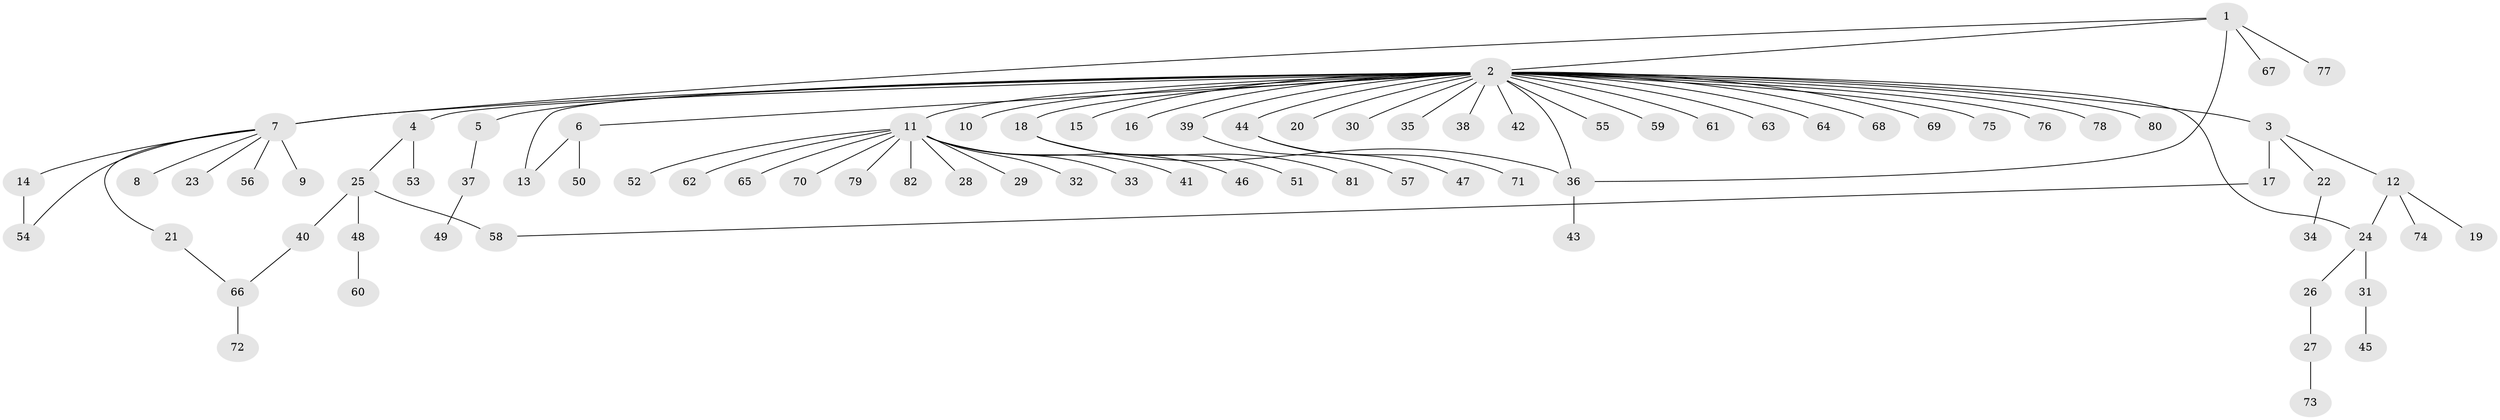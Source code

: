 // original degree distribution, {6: 0.022222222222222223, 34: 0.007407407407407408, 9: 0.007407407407407408, 4: 0.044444444444444446, 3: 0.05185185185185185, 5: 0.022222222222222223, 13: 0.007407407407407408, 2: 0.1925925925925926, 1: 0.6370370370370371, 14: 0.007407407407407408}
// Generated by graph-tools (version 1.1) at 2025/50/03/04/25 22:50:23]
// undirected, 82 vertices, 89 edges
graph export_dot {
  node [color=gray90,style=filled];
  1;
  2;
  3;
  4;
  5;
  6;
  7;
  8;
  9;
  10;
  11;
  12;
  13;
  14;
  15;
  16;
  17;
  18;
  19;
  20;
  21;
  22;
  23;
  24;
  25;
  26;
  27;
  28;
  29;
  30;
  31;
  32;
  33;
  34;
  35;
  36;
  37;
  38;
  39;
  40;
  41;
  42;
  43;
  44;
  45;
  46;
  47;
  48;
  49;
  50;
  51;
  52;
  53;
  54;
  55;
  56;
  57;
  58;
  59;
  60;
  61;
  62;
  63;
  64;
  65;
  66;
  67;
  68;
  69;
  70;
  71;
  72;
  73;
  74;
  75;
  76;
  77;
  78;
  79;
  80;
  81;
  82;
  1 -- 2 [weight=1.0];
  1 -- 7 [weight=1.0];
  1 -- 36 [weight=1.0];
  1 -- 67 [weight=1.0];
  1 -- 77 [weight=1.0];
  2 -- 3 [weight=1.0];
  2 -- 4 [weight=1.0];
  2 -- 5 [weight=1.0];
  2 -- 6 [weight=1.0];
  2 -- 7 [weight=1.0];
  2 -- 10 [weight=1.0];
  2 -- 11 [weight=1.0];
  2 -- 13 [weight=1.0];
  2 -- 15 [weight=1.0];
  2 -- 16 [weight=1.0];
  2 -- 18 [weight=1.0];
  2 -- 20 [weight=1.0];
  2 -- 24 [weight=1.0];
  2 -- 30 [weight=1.0];
  2 -- 35 [weight=1.0];
  2 -- 36 [weight=1.0];
  2 -- 38 [weight=1.0];
  2 -- 39 [weight=1.0];
  2 -- 42 [weight=1.0];
  2 -- 44 [weight=1.0];
  2 -- 55 [weight=1.0];
  2 -- 59 [weight=1.0];
  2 -- 61 [weight=1.0];
  2 -- 63 [weight=1.0];
  2 -- 64 [weight=1.0];
  2 -- 68 [weight=1.0];
  2 -- 69 [weight=1.0];
  2 -- 75 [weight=1.0];
  2 -- 76 [weight=1.0];
  2 -- 78 [weight=1.0];
  2 -- 80 [weight=1.0];
  3 -- 12 [weight=1.0];
  3 -- 17 [weight=5.0];
  3 -- 22 [weight=1.0];
  4 -- 25 [weight=1.0];
  4 -- 53 [weight=1.0];
  5 -- 37 [weight=1.0];
  6 -- 13 [weight=1.0];
  6 -- 50 [weight=2.0];
  7 -- 8 [weight=1.0];
  7 -- 9 [weight=4.0];
  7 -- 14 [weight=1.0];
  7 -- 21 [weight=1.0];
  7 -- 23 [weight=1.0];
  7 -- 54 [weight=1.0];
  7 -- 56 [weight=1.0];
  11 -- 28 [weight=1.0];
  11 -- 29 [weight=1.0];
  11 -- 32 [weight=1.0];
  11 -- 33 [weight=1.0];
  11 -- 41 [weight=1.0];
  11 -- 46 [weight=1.0];
  11 -- 52 [weight=1.0];
  11 -- 62 [weight=1.0];
  11 -- 65 [weight=1.0];
  11 -- 70 [weight=1.0];
  11 -- 79 [weight=1.0];
  11 -- 82 [weight=1.0];
  12 -- 19 [weight=1.0];
  12 -- 24 [weight=1.0];
  12 -- 74 [weight=1.0];
  14 -- 54 [weight=2.0];
  17 -- 58 [weight=1.0];
  18 -- 36 [weight=1.0];
  18 -- 51 [weight=1.0];
  18 -- 81 [weight=1.0];
  21 -- 66 [weight=1.0];
  22 -- 34 [weight=2.0];
  24 -- 26 [weight=1.0];
  24 -- 31 [weight=4.0];
  25 -- 40 [weight=1.0];
  25 -- 48 [weight=1.0];
  25 -- 58 [weight=2.0];
  26 -- 27 [weight=3.0];
  27 -- 73 [weight=1.0];
  31 -- 45 [weight=1.0];
  36 -- 43 [weight=1.0];
  37 -- 49 [weight=1.0];
  39 -- 57 [weight=1.0];
  40 -- 66 [weight=1.0];
  44 -- 47 [weight=1.0];
  44 -- 71 [weight=1.0];
  48 -- 60 [weight=1.0];
  66 -- 72 [weight=1.0];
}
